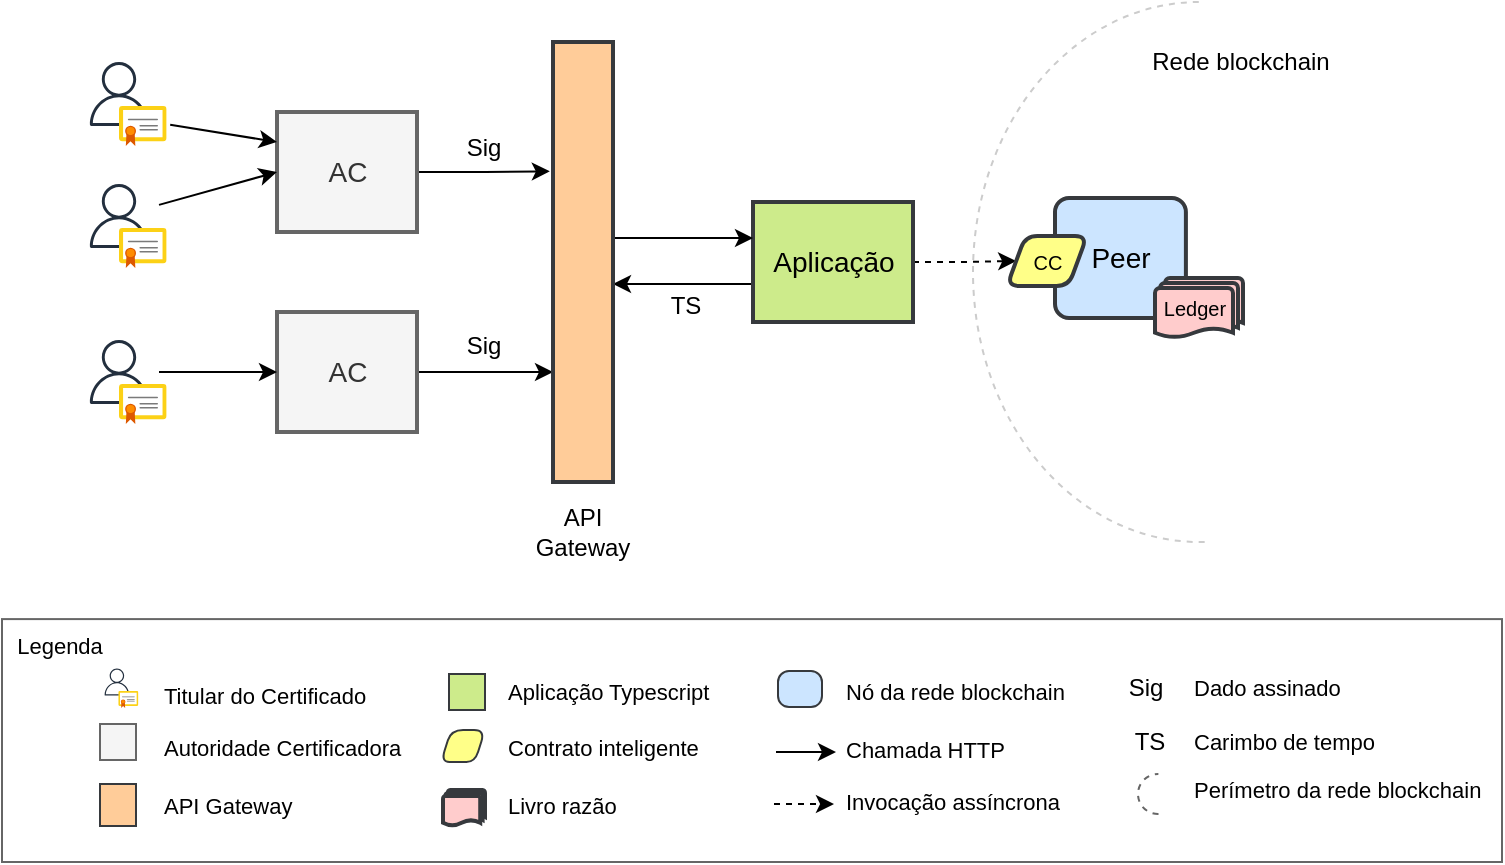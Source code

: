 <mxfile version="14.6.13" type="device" pages="4"><diagram id="xfTv3s3m4MZPj0esoCZK" name="Revogar"><mxGraphModel dx="1024" dy="592" grid="0" gridSize="10" guides="1" tooltips="1" connect="1" arrows="1" fold="1" page="1" pageScale="1" pageWidth="827" pageHeight="1169" math="0" shadow="0"><root><mxCell id="0"/><mxCell id="1" parent="0"/><mxCell id="0Srb9XcUXDMBB_Bu2FaC-36" value="" style="rounded=0;whiteSpace=wrap;html=1;fontSize=11;strokeColor=#666666;strokeWidth=1;align=left;" vertex="1" parent="1"><mxGeometry x="33" y="598.55" width="750" height="121.45" as="geometry"/></mxCell><mxCell id="NriKjWOYFaMnGrmEEr1E-6" value="" style="group" parent="1" vertex="1" connectable="0"><mxGeometry x="71.5" y="377" width="43.81" height="46" as="geometry"/></mxCell><mxCell id="NriKjWOYFaMnGrmEEr1E-7" value="" style="outlineConnect=0;fontColor=#232F3E;gradientColor=none;strokeColor=#232F3E;fillColor=#ffffff;dashed=0;verticalLabelPosition=bottom;verticalAlign=top;align=center;html=1;fontSize=12;fontStyle=0;aspect=fixed;shape=mxgraph.aws4.resourceIcon;resIcon=mxgraph.aws4.user;sketch=0;" parent="NriKjWOYFaMnGrmEEr1E-6" vertex="1"><mxGeometry width="40" height="40" as="geometry"/></mxCell><mxCell id="NriKjWOYFaMnGrmEEr1E-8" value="" style="aspect=fixed;html=1;points=[];align=center;image;fontSize=12;image=img/lib/mscae/Certificate.svg;sketch=0;strokeColor=#004C99;strokeWidth=1;fillColor=none;" parent="NriKjWOYFaMnGrmEEr1E-6" vertex="1"><mxGeometry x="20" y="26" width="23.81" height="20" as="geometry"/></mxCell><mxCell id="xKh9_gf3yhh0PEpQV0Gy-8" value="" style="verticalLabelPosition=bottom;verticalAlign=top;html=1;shape=mxgraph.basic.arc;startAngle=0.496;endAngle=0.003;fontSize=14;strokeWidth=1;fillColor=none;dashed=1;perimeterSpacing=1;sketch=0;strokeColor=#CCCCCC;" parent="1" vertex="1"><mxGeometry x="518.5" y="290" width="226" height="270" as="geometry"/></mxCell><mxCell id="xKh9_gf3yhh0PEpQV0Gy-11" style="edgeStyle=orthogonalEdgeStyle;rounded=0;orthogonalLoop=1;jettySize=auto;html=1;entryX=-0.053;entryY=0.294;entryDx=0;entryDy=0;entryPerimeter=0;fontSize=14;endArrow=classic;endFill=1;" parent="1" source="8_Qj9Umx7XVFd55Khacf-1" target="xKh9_gf3yhh0PEpQV0Gy-9" edge="1"><mxGeometry relative="1" as="geometry"/></mxCell><mxCell id="8_Qj9Umx7XVFd55Khacf-1" value="AC" style="rounded=0;whiteSpace=wrap;html=1;fontSize=14;strokeColor=#666666;strokeWidth=2;fillColor=#f5f5f5;fontColor=#333333;" parent="1" vertex="1"><mxGeometry x="170.5" y="345" width="70" height="60" as="geometry"/></mxCell><mxCell id="xKh9_gf3yhh0PEpQV0Gy-12" style="edgeStyle=orthogonalEdgeStyle;rounded=0;orthogonalLoop=1;jettySize=auto;html=1;entryX=0;entryY=0.75;entryDx=0;entryDy=0;fontSize=14;endArrow=classic;endFill=1;" parent="1" source="8_Qj9Umx7XVFd55Khacf-2" target="xKh9_gf3yhh0PEpQV0Gy-9" edge="1"><mxGeometry relative="1" as="geometry"/></mxCell><mxCell id="8_Qj9Umx7XVFd55Khacf-2" value="AC" style="rounded=0;whiteSpace=wrap;html=1;fontSize=14;strokeColor=#666666;strokeWidth=2;fillColor=#f5f5f5;fontColor=#333333;" parent="1" vertex="1"><mxGeometry x="170.5" y="445" width="70" height="60" as="geometry"/></mxCell><mxCell id="xKh9_gf3yhh0PEpQV0Gy-6" style="edgeStyle=orthogonalEdgeStyle;rounded=0;orthogonalLoop=1;jettySize=auto;html=1;dashed=1;fontSize=14;endArrow=classic;endFill=1;" parent="1" source="8_Qj9Umx7XVFd55Khacf-8" target="xKh9_gf3yhh0PEpQV0Gy-3" edge="1"><mxGeometry relative="1" as="geometry"/></mxCell><mxCell id="ILBBCUtOL_pXuo-M4hkg-1" style="edgeStyle=orthogonalEdgeStyle;rounded=0;orthogonalLoop=1;jettySize=auto;html=1;entryX=1;entryY=0.5;entryDx=0;entryDy=0;" parent="1" edge="1"><mxGeometry relative="1" as="geometry"><mxPoint x="408.5" y="431" as="sourcePoint"/><mxPoint x="338.5" y="431" as="targetPoint"/></mxGeometry></mxCell><mxCell id="8_Qj9Umx7XVFd55Khacf-8" value="Aplicação" style="rounded=0;whiteSpace=wrap;html=1;fontSize=14;strokeColor=#36393d;strokeWidth=2;fillColor=#cdeb8b;" parent="1" vertex="1"><mxGeometry x="408.5" y="390" width="80" height="60" as="geometry"/></mxCell><mxCell id="xKh9_gf3yhh0PEpQV0Gy-1" value="Peer" style="rounded=1;whiteSpace=wrap;html=1;absoluteArcSize=1;arcSize=14;strokeWidth=2;fillColor=#cce5ff;strokeColor=#36393d;fontSize=14;" parent="1" vertex="1"><mxGeometry x="559.5" y="388" width="65.45" height="60" as="geometry"/></mxCell><mxCell id="xKh9_gf3yhh0PEpQV0Gy-2" value="&lt;font style=&quot;font-size: 10px&quot;&gt;Ledger&lt;/font&gt;" style="strokeWidth=2;html=1;shape=mxgraph.flowchart.multi-document;whiteSpace=wrap;fillColor=#ffcccc;strokeColor=#36393d;spacingLeft=-5;" parent="1" vertex="1"><mxGeometry x="609.5" y="428" width="44" height="30" as="geometry"/></mxCell><mxCell id="xKh9_gf3yhh0PEpQV0Gy-3" value="CC" style="shape=parallelogram;html=1;strokeWidth=2;perimeter=parallelogramPerimeter;whiteSpace=wrap;rounded=1;arcSize=12;size=0.23;fillColor=#ffff88;strokeColor=#36393d;fontSize=10;" parent="1" vertex="1"><mxGeometry x="535.5" y="407" width="40" height="25" as="geometry"/></mxCell><mxCell id="xKh9_gf3yhh0PEpQV0Gy-19" style="edgeStyle=orthogonalEdgeStyle;rounded=0;orthogonalLoop=1;jettySize=auto;html=1;entryX=0;entryY=0.5;entryDx=0;entryDy=0;fontSize=14;endArrow=classic;endFill=1;" parent="1" edge="1"><mxGeometry relative="1" as="geometry"><mxPoint x="338.5" y="408" as="sourcePoint"/><mxPoint x="408.5" y="408" as="targetPoint"/></mxGeometry></mxCell><mxCell id="xKh9_gf3yhh0PEpQV0Gy-9" value="" style="rounded=0;whiteSpace=wrap;html=1;sketch=0;fontSize=14;strokeColor=#36393d;strokeWidth=2;fillColor=#ffcc99;" parent="1" vertex="1"><mxGeometry x="308.5" y="310" width="30" height="220" as="geometry"/></mxCell><mxCell id="xKh9_gf3yhh0PEpQV0Gy-21" value="API&lt;br style=&quot;font-size: 12px;&quot;&gt;Gateway" style="text;html=1;strokeColor=none;fillColor=none;align=center;verticalAlign=middle;whiteSpace=wrap;rounded=0;sketch=0;fontSize=12;" parent="1" vertex="1"><mxGeometry x="298" y="540" width="51" height="30" as="geometry"/></mxCell><mxCell id="NriKjWOYFaMnGrmEEr1E-12" style="rounded=0;orthogonalLoop=1;jettySize=auto;html=1;entryX=0;entryY=0.25;entryDx=0;entryDy=0;fontSize=12;endArrow=classic;endFill=1;exitX=1.075;exitY=0.47;exitDx=0;exitDy=0;exitPerimeter=0;" parent="1" source="NriKjWOYFaMnGrmEEr1E-4" target="8_Qj9Umx7XVFd55Khacf-1" edge="1"><mxGeometry relative="1" as="geometry"/></mxCell><mxCell id="NriKjWOYFaMnGrmEEr1E-13" style="edgeStyle=none;rounded=0;orthogonalLoop=1;jettySize=auto;html=1;entryX=0;entryY=0.5;entryDx=0;entryDy=0;fontSize=12;endArrow=classic;endFill=1;" parent="1" source="NriKjWOYFaMnGrmEEr1E-7" target="8_Qj9Umx7XVFd55Khacf-1" edge="1"><mxGeometry relative="1" as="geometry"/></mxCell><mxCell id="NriKjWOYFaMnGrmEEr1E-14" style="edgeStyle=none;rounded=0;orthogonalLoop=1;jettySize=auto;html=1;entryX=0;entryY=0.5;entryDx=0;entryDy=0;fontSize=12;endArrow=classic;endFill=1;" parent="1" source="NriKjWOYFaMnGrmEEr1E-10" target="8_Qj9Umx7XVFd55Khacf-2" edge="1"><mxGeometry relative="1" as="geometry"/></mxCell><mxCell id="NriKjWOYFaMnGrmEEr1E-5" value="" style="group" parent="1" vertex="1" connectable="0"><mxGeometry x="71.5" y="316" width="43.81" height="46" as="geometry"/></mxCell><mxCell id="NriKjWOYFaMnGrmEEr1E-1" value="" style="outlineConnect=0;fontColor=#232F3E;gradientColor=none;strokeColor=#232F3E;fillColor=#ffffff;dashed=0;verticalLabelPosition=bottom;verticalAlign=top;align=center;html=1;fontSize=12;fontStyle=0;aspect=fixed;shape=mxgraph.aws4.resourceIcon;resIcon=mxgraph.aws4.user;sketch=0;" parent="NriKjWOYFaMnGrmEEr1E-5" vertex="1"><mxGeometry width="40" height="40" as="geometry"/></mxCell><mxCell id="NriKjWOYFaMnGrmEEr1E-4" value="" style="aspect=fixed;html=1;points=[];align=center;image;fontSize=12;image=img/lib/mscae/Certificate.svg;sketch=0;strokeColor=#004C99;strokeWidth=1;fillColor=none;" parent="NriKjWOYFaMnGrmEEr1E-5" vertex="1"><mxGeometry x="20" y="26" width="23.81" height="20" as="geometry"/></mxCell><mxCell id="NriKjWOYFaMnGrmEEr1E-9" value="" style="group" parent="1" vertex="1" connectable="0"><mxGeometry x="71.5" y="455" width="43.81" height="46" as="geometry"/></mxCell><mxCell id="NriKjWOYFaMnGrmEEr1E-10" value="" style="outlineConnect=0;fontColor=#232F3E;gradientColor=none;strokeColor=#232F3E;fillColor=#ffffff;dashed=0;verticalLabelPosition=bottom;verticalAlign=top;align=center;html=1;fontSize=12;fontStyle=0;aspect=fixed;shape=mxgraph.aws4.resourceIcon;resIcon=mxgraph.aws4.user;sketch=0;" parent="NriKjWOYFaMnGrmEEr1E-9" vertex="1"><mxGeometry width="40" height="40" as="geometry"/></mxCell><mxCell id="NriKjWOYFaMnGrmEEr1E-11" value="" style="aspect=fixed;html=1;points=[];align=center;image;fontSize=12;image=img/lib/mscae/Certificate.svg;sketch=0;strokeColor=#004C99;strokeWidth=1;fillColor=none;" parent="NriKjWOYFaMnGrmEEr1E-9" vertex="1"><mxGeometry x="20" y="26" width="23.81" height="20" as="geometry"/></mxCell><mxCell id="NsqbwCbpqZnO4XpuQOJ5-1" value="Rede blockchain" style="text;html=1;strokeColor=none;fillColor=none;align=center;verticalAlign=middle;whiteSpace=wrap;rounded=0;dashed=1;" parent="1" vertex="1"><mxGeometry x="600.5" y="310" width="103" height="20" as="geometry"/></mxCell><mxCell id="ILBBCUtOL_pXuo-M4hkg-2" value="TS" style="text;html=1;strokeColor=none;fillColor=none;align=center;verticalAlign=middle;whiteSpace=wrap;rounded=0;" parent="1" vertex="1"><mxGeometry x="354.5" y="432" width="40" height="20" as="geometry"/></mxCell><mxCell id="0Srb9XcUXDMBB_Bu2FaC-1" value="" style="group" vertex="1" connectable="0" parent="1"><mxGeometry x="82" y="621.55" width="20" height="23" as="geometry"/></mxCell><mxCell id="0Srb9XcUXDMBB_Bu2FaC-2" value="" style="outlineConnect=0;fontColor=#232F3E;gradientColor=none;strokeColor=#232F3E;fillColor=#ffffff;dashed=0;verticalLabelPosition=bottom;verticalAlign=top;align=center;html=1;fontSize=12;fontStyle=0;aspect=fixed;shape=mxgraph.aws4.resourceIcon;resIcon=mxgraph.aws4.user;sketch=0;" vertex="1" parent="0Srb9XcUXDMBB_Bu2FaC-1"><mxGeometry width="16.912" height="16.912" as="geometry"/></mxCell><mxCell id="0Srb9XcUXDMBB_Bu2FaC-3" value="" style="aspect=fixed;html=1;points=[];align=center;image;fontSize=12;image=img/lib/mscae/Certificate.svg;sketch=0;strokeColor=#004C99;strokeWidth=1;fillColor=none;" vertex="1" parent="0Srb9XcUXDMBB_Bu2FaC-1"><mxGeometry x="9.13" y="13.0" width="10.067" height="8.456" as="geometry"/></mxCell><mxCell id="0Srb9XcUXDMBB_Bu2FaC-4" value="" style="rounded=0;whiteSpace=wrap;html=1;fontSize=14;strokeColor=#666666;strokeWidth=1;fillColor=#f5f5f5;fontColor=#333333;" vertex="1" parent="1"><mxGeometry x="82" y="651" width="18" height="18" as="geometry"/></mxCell><mxCell id="0Srb9XcUXDMBB_Bu2FaC-7" value="" style="rounded=0;whiteSpace=wrap;html=1;sketch=0;fontSize=14;strokeColor=#36393d;strokeWidth=1;fillColor=#ffcc99;" vertex="1" parent="1"><mxGeometry x="82" y="681" width="18" height="21" as="geometry"/></mxCell><mxCell id="0Srb9XcUXDMBB_Bu2FaC-8" value="" style="rounded=0;whiteSpace=wrap;html=1;fontSize=14;strokeColor=#36393d;strokeWidth=1;fillColor=#cdeb8b;" vertex="1" parent="1"><mxGeometry x="256.5" y="626" width="18" height="18" as="geometry"/></mxCell><mxCell id="0Srb9XcUXDMBB_Bu2FaC-9" value="" style="shape=parallelogram;html=1;strokeWidth=1;perimeter=parallelogramPerimeter;whiteSpace=wrap;rounded=1;arcSize=12;size=0.23;fillColor=#ffff88;strokeColor=#36393d;fontSize=10;" vertex="1" parent="1"><mxGeometry x="252.5" y="654" width="22" height="16" as="geometry"/></mxCell><mxCell id="0Srb9XcUXDMBB_Bu2FaC-12" value="" style="strokeWidth=2;html=1;shape=mxgraph.flowchart.multi-document;whiteSpace=wrap;fillColor=#ffcccc;strokeColor=#36393d;spacingLeft=-5;" vertex="1" parent="1"><mxGeometry x="253.5" y="684" width="21" height="18" as="geometry"/></mxCell><mxCell id="0Srb9XcUXDMBB_Bu2FaC-14" value="" style="rounded=1;whiteSpace=wrap;html=1;absoluteArcSize=1;arcSize=11;strokeWidth=1;fillColor=#cce5ff;strokeColor=#36393d;fontSize=14;" vertex="1" parent="1"><mxGeometry x="421" y="624.55" width="22" height="18" as="geometry"/></mxCell><mxCell id="0Srb9XcUXDMBB_Bu2FaC-15" style="edgeStyle=none;rounded=0;orthogonalLoop=1;jettySize=auto;html=1;fontSize=12;endArrow=classic;endFill=1;" edge="1" parent="1"><mxGeometry relative="1" as="geometry"><mxPoint x="420" y="665" as="sourcePoint"/><mxPoint x="450" y="665" as="targetPoint"/></mxGeometry></mxCell><mxCell id="0Srb9XcUXDMBB_Bu2FaC-17" style="edgeStyle=none;rounded=0;orthogonalLoop=1;jettySize=auto;html=1;fontSize=12;endArrow=classic;endFill=1;dashed=1;" edge="1" parent="1"><mxGeometry relative="1" as="geometry"><mxPoint x="419" y="691" as="sourcePoint"/><mxPoint x="449" y="691" as="targetPoint"/></mxGeometry></mxCell><mxCell id="0Srb9XcUXDMBB_Bu2FaC-18" value="Sig" style="text;html=1;strokeColor=none;fillColor=none;align=center;verticalAlign=middle;whiteSpace=wrap;rounded=0;" vertex="1" parent="1"><mxGeometry x="254" y="353" width="40" height="20" as="geometry"/></mxCell><mxCell id="0Srb9XcUXDMBB_Bu2FaC-20" value="Sig" style="text;html=1;strokeColor=none;fillColor=none;align=center;verticalAlign=middle;whiteSpace=wrap;rounded=0;" vertex="1" parent="1"><mxGeometry x="254" y="452" width="40" height="20" as="geometry"/></mxCell><mxCell id="0Srb9XcUXDMBB_Bu2FaC-21" value="Sig" style="text;html=1;strokeColor=none;fillColor=none;align=center;verticalAlign=middle;whiteSpace=wrap;rounded=0;" vertex="1" parent="1"><mxGeometry x="585" y="622.55" width="40" height="20" as="geometry"/></mxCell><mxCell id="0Srb9XcUXDMBB_Bu2FaC-22" value="TS" style="text;html=1;strokeColor=none;fillColor=none;align=center;verticalAlign=middle;whiteSpace=wrap;rounded=0;" vertex="1" parent="1"><mxGeometry x="587" y="650" width="40" height="20" as="geometry"/></mxCell><mxCell id="0Srb9XcUXDMBB_Bu2FaC-23" value="" style="verticalLabelPosition=bottom;verticalAlign=top;html=1;shape=mxgraph.basic.arc;startAngle=0.496;endAngle=0.003;fontSize=14;strokeWidth=1;fillColor=none;dashed=1;perimeterSpacing=1;sketch=0;strokeColor=#666666;" vertex="1" parent="1"><mxGeometry x="601" y="676" width="20" height="20" as="geometry"/></mxCell><mxCell id="0Srb9XcUXDMBB_Bu2FaC-24" value="Titular do Certificado" style="text;html=1;strokeColor=none;fillColor=none;align=left;verticalAlign=middle;whiteSpace=wrap;rounded=0;fontSize=11;" vertex="1" parent="1"><mxGeometry x="112" y="627" width="122" height="20" as="geometry"/></mxCell><mxCell id="0Srb9XcUXDMBB_Bu2FaC-25" value="Autoridade Certificadora" style="text;html=1;strokeColor=none;fillColor=none;align=left;verticalAlign=middle;whiteSpace=wrap;rounded=0;fontSize=11;" vertex="1" parent="1"><mxGeometry x="112" y="653" width="122" height="20" as="geometry"/></mxCell><mxCell id="0Srb9XcUXDMBB_Bu2FaC-26" value="API Gateway" style="text;html=1;strokeColor=none;fillColor=none;align=left;verticalAlign=middle;whiteSpace=wrap;rounded=0;fontSize=11;" vertex="1" parent="1"><mxGeometry x="112" y="682" width="122" height="20" as="geometry"/></mxCell><mxCell id="0Srb9XcUXDMBB_Bu2FaC-27" value="Aplicação Typescript" style="text;html=1;strokeColor=none;fillColor=none;align=left;verticalAlign=middle;whiteSpace=wrap;rounded=0;fontSize=11;" vertex="1" parent="1"><mxGeometry x="284" y="625" width="122" height="20" as="geometry"/></mxCell><mxCell id="0Srb9XcUXDMBB_Bu2FaC-28" value="Contrato inteligente" style="text;html=1;strokeColor=none;fillColor=none;align=left;verticalAlign=middle;whiteSpace=wrap;rounded=0;fontSize=11;" vertex="1" parent="1"><mxGeometry x="284" y="653" width="122" height="20" as="geometry"/></mxCell><mxCell id="0Srb9XcUXDMBB_Bu2FaC-29" value="Livro razão" style="text;html=1;strokeColor=none;fillColor=none;align=left;verticalAlign=middle;whiteSpace=wrap;rounded=0;fontSize=11;" vertex="1" parent="1"><mxGeometry x="284" y="682" width="122" height="20" as="geometry"/></mxCell><mxCell id="0Srb9XcUXDMBB_Bu2FaC-30" value="Nó da rede blockchain" style="text;html=1;strokeColor=none;fillColor=none;align=left;verticalAlign=middle;whiteSpace=wrap;rounded=0;fontSize=11;" vertex="1" parent="1"><mxGeometry x="453" y="625" width="122" height="20" as="geometry"/></mxCell><mxCell id="0Srb9XcUXDMBB_Bu2FaC-31" value="Chamada HTTP" style="text;html=1;strokeColor=none;fillColor=none;align=left;verticalAlign=middle;whiteSpace=wrap;rounded=0;fontSize=11;" vertex="1" parent="1"><mxGeometry x="453" y="654" width="122" height="20" as="geometry"/></mxCell><mxCell id="0Srb9XcUXDMBB_Bu2FaC-32" value="Invocação assíncrona" style="text;html=1;strokeColor=none;fillColor=none;align=left;verticalAlign=middle;whiteSpace=wrap;rounded=0;fontSize=11;" vertex="1" parent="1"><mxGeometry x="453" y="680" width="122" height="20" as="geometry"/></mxCell><mxCell id="0Srb9XcUXDMBB_Bu2FaC-33" value="Dado assinado" style="text;html=1;strokeColor=none;fillColor=none;align=left;verticalAlign=middle;whiteSpace=wrap;rounded=0;fontSize=11;" vertex="1" parent="1"><mxGeometry x="627" y="622.55" width="122" height="20" as="geometry"/></mxCell><mxCell id="0Srb9XcUXDMBB_Bu2FaC-34" value="Carimbo de tempo" style="text;html=1;strokeColor=none;fillColor=none;align=left;verticalAlign=middle;whiteSpace=wrap;rounded=0;fontSize=11;" vertex="1" parent="1"><mxGeometry x="627" y="650" width="122" height="20" as="geometry"/></mxCell><mxCell id="0Srb9XcUXDMBB_Bu2FaC-35" value="Perímetro da rede blockchain" style="text;html=1;strokeColor=none;fillColor=none;align=left;verticalAlign=middle;whiteSpace=wrap;rounded=0;fontSize=11;" vertex="1" parent="1"><mxGeometry x="627" y="674" width="147" height="20" as="geometry"/></mxCell><mxCell id="0Srb9XcUXDMBB_Bu2FaC-37" value="Legenda" style="text;html=1;strokeColor=none;fillColor=none;align=center;verticalAlign=middle;whiteSpace=wrap;rounded=0;fontSize=11;" vertex="1" parent="1"><mxGeometry x="42" y="601.55" width="40" height="20" as="geometry"/></mxCell></root></mxGraphModel></diagram><diagram id="F_S-Ol1uKSL30Z6y17Rm" name="Consultar"><mxGraphModel dx="1024" dy="592" grid="0" gridSize="10" guides="1" tooltips="1" connect="1" arrows="1" fold="1" page="1" pageScale="1" pageWidth="827" pageHeight="1169" math="0" shadow="0"><root><mxCell id="thbgoCvygjzQZiFRVymx-0"/><mxCell id="thbgoCvygjzQZiFRVymx-1" parent="thbgoCvygjzQZiFRVymx-0"/><mxCell id="lnJbsloKO24KOY78xjiH-0" value="" style="verticalLabelPosition=bottom;verticalAlign=top;html=1;shape=mxgraph.basic.arc;startAngle=0.496;endAngle=0.003;fontSize=14;strokeWidth=1;fillColor=none;perimeterSpacing=1;sketch=0;strokeColor=#CCCCCC;dashed=1;" parent="thbgoCvygjzQZiFRVymx-1" vertex="1"><mxGeometry x="464" y="150" width="226" height="270" as="geometry"/></mxCell><mxCell id="lnJbsloKO24KOY78xjiH-5" style="edgeStyle=orthogonalEdgeStyle;rounded=0;orthogonalLoop=1;jettySize=auto;html=1;fontSize=14;endArrow=classic;endFill=1;" parent="thbgoCvygjzQZiFRVymx-1" source="lnJbsloKO24KOY78xjiH-6" target="lnJbsloKO24KOY78xjiH-9" edge="1"><mxGeometry relative="1" as="geometry"/></mxCell><mxCell id="rBOvXuPYJx_BLhxnoIJC-0" style="edgeStyle=orthogonalEdgeStyle;rounded=0;orthogonalLoop=1;jettySize=auto;html=1;entryX=1;entryY=0.5;entryDx=0;entryDy=0;" parent="thbgoCvygjzQZiFRVymx-1" edge="1"><mxGeometry relative="1" as="geometry"><mxPoint x="355" y="290" as="sourcePoint"/><mxPoint x="291" y="290" as="targetPoint"/></mxGeometry></mxCell><mxCell id="lnJbsloKO24KOY78xjiH-6" value="Aplicação" style="rounded=0;whiteSpace=wrap;html=1;fontSize=14;strokeColor=#36393d;strokeWidth=2;fillColor=#cdeb8b;" parent="thbgoCvygjzQZiFRVymx-1" vertex="1"><mxGeometry x="355" y="250" width="80" height="60" as="geometry"/></mxCell><mxCell id="lnJbsloKO24KOY78xjiH-7" value="Peer" style="rounded=1;whiteSpace=wrap;html=1;absoluteArcSize=1;arcSize=14;strokeWidth=2;fillColor=#cce5ff;strokeColor=#36393d;fontSize=14;" parent="thbgoCvygjzQZiFRVymx-1" vertex="1"><mxGeometry x="506" y="248" width="65.45" height="60" as="geometry"/></mxCell><mxCell id="lnJbsloKO24KOY78xjiH-8" value="&lt;font style=&quot;font-size: 10px&quot;&gt;Ledger&lt;/font&gt;" style="strokeWidth=2;html=1;shape=mxgraph.flowchart.multi-document;whiteSpace=wrap;fillColor=#ffcccc;strokeColor=#36393d;spacingLeft=-5;" parent="thbgoCvygjzQZiFRVymx-1" vertex="1"><mxGeometry x="556" y="288" width="44" height="30" as="geometry"/></mxCell><mxCell id="lnJbsloKO24KOY78xjiH-9" value="CC" style="shape=parallelogram;html=1;strokeWidth=2;perimeter=parallelogramPerimeter;whiteSpace=wrap;rounded=1;arcSize=12;size=0.23;fillColor=#ffff88;strokeColor=#36393d;fontSize=10;" parent="thbgoCvygjzQZiFRVymx-1" vertex="1"><mxGeometry x="482" y="267" width="40" height="25" as="geometry"/></mxCell><mxCell id="lnJbsloKO24KOY78xjiH-36" style="edgeStyle=none;rounded=0;orthogonalLoop=1;jettySize=auto;html=1;entryX=0;entryY=0.25;entryDx=0;entryDy=0;fontSize=12;endArrow=classic;endFill=1;exitX=1.053;exitY=0.428;exitDx=0;exitDy=0;exitPerimeter=0;" parent="thbgoCvygjzQZiFRVymx-1" source="lnJbsloKO24KOY78xjiH-11" target="lnJbsloKO24KOY78xjiH-6" edge="1"><mxGeometry relative="1" as="geometry"><mxPoint x="291" y="268" as="sourcePoint"/><mxPoint x="341" y="268" as="targetPoint"/></mxGeometry></mxCell><mxCell id="lnJbsloKO24KOY78xjiH-11" value="" style="rounded=0;whiteSpace=wrap;html=1;sketch=0;fontSize=14;strokeColor=#36393d;strokeWidth=2;fillColor=#ffcc99;" parent="thbgoCvygjzQZiFRVymx-1" vertex="1"><mxGeometry x="261" y="170" width="30" height="220" as="geometry"/></mxCell><mxCell id="lnJbsloKO24KOY78xjiH-17" value="API&lt;br style=&quot;font-size: 12px;&quot;&gt;Gateway" style="text;html=1;strokeColor=none;fillColor=none;align=center;verticalAlign=middle;whiteSpace=wrap;rounded=0;sketch=0;fontSize=12;" parent="thbgoCvygjzQZiFRVymx-1" vertex="1"><mxGeometry x="250.5" y="400" width="51" height="30" as="geometry"/></mxCell><mxCell id="lnJbsloKO24KOY78xjiH-41" style="edgeStyle=none;rounded=0;orthogonalLoop=1;jettySize=auto;html=1;entryX=0.027;entryY=0.295;entryDx=0;entryDy=0;entryPerimeter=0;fontSize=12;endArrow=classic;endFill=1;" parent="thbgoCvygjzQZiFRVymx-1" source="lnJbsloKO24KOY78xjiH-31" target="lnJbsloKO24KOY78xjiH-11" edge="1"><mxGeometry relative="1" as="geometry"/></mxCell><mxCell id="lnJbsloKO24KOY78xjiH-31" value="" style="html=1;verticalLabelPosition=bottom;align=center;labelBackgroundColor=#ffffff;verticalAlign=top;strokeWidth=2;shadow=0;dashed=0;shape=mxgraph.ios7.icons.window;sketch=0;fontSize=12;fillColor=none;strokeColor=#004C99;" parent="thbgoCvygjzQZiFRVymx-1" vertex="1"><mxGeometry x="138" y="209" width="65" height="50" as="geometry"/></mxCell><mxCell id="lnJbsloKO24KOY78xjiH-40" style="edgeStyle=none;rounded=0;orthogonalLoop=1;jettySize=auto;html=1;entryX=0;entryY=0.75;entryDx=0;entryDy=0;fontSize=12;endArrow=classic;endFill=1;" parent="thbgoCvygjzQZiFRVymx-1" source="lnJbsloKO24KOY78xjiH-38" target="lnJbsloKO24KOY78xjiH-11" edge="1"><mxGeometry relative="1" as="geometry"/></mxCell><mxCell id="lnJbsloKO24KOY78xjiH-38" value="" style="html=1;verticalLabelPosition=bottom;align=center;labelBackgroundColor=#ffffff;verticalAlign=top;strokeWidth=2;shadow=0;dashed=0;shape=mxgraph.ios7.icons.window;sketch=0;fontSize=12;fillColor=none;strokeColor=#004C99;" parent="thbgoCvygjzQZiFRVymx-1" vertex="1"><mxGeometry x="138" y="309" width="65" height="50" as="geometry"/></mxCell><mxCell id="V48P7vxBBYj4kpkjdhj5-0" value="Rede blockchain" style="text;html=1;strokeColor=none;fillColor=none;align=center;verticalAlign=middle;whiteSpace=wrap;rounded=0;dashed=1;" parent="thbgoCvygjzQZiFRVymx-1" vertex="1"><mxGeometry x="541" y="170" width="103" height="20" as="geometry"/></mxCell><mxCell id="rBOvXuPYJx_BLhxnoIJC-1" value="TS" style="text;html=1;strokeColor=none;fillColor=none;align=center;verticalAlign=middle;whiteSpace=wrap;rounded=0;" parent="thbgoCvygjzQZiFRVymx-1" vertex="1"><mxGeometry x="304" y="292" width="40" height="20" as="geometry"/></mxCell><mxCell id="Q5bC-WH39TXuWejbyxCs-0" value="" style="rounded=0;whiteSpace=wrap;html=1;fontSize=11;strokeColor=#666666;strokeWidth=1;align=left;" vertex="1" parent="thbgoCvygjzQZiFRVymx-1"><mxGeometry x="33" y="463" width="732" height="121.45" as="geometry"/></mxCell><mxCell id="Q5bC-WH39TXuWejbyxCs-4" value="" style="rounded=0;whiteSpace=wrap;html=1;fontSize=14;strokeColor=#666666;strokeWidth=1;fillColor=#f5f5f5;fontColor=#333333;" vertex="1" parent="thbgoCvygjzQZiFRVymx-1"><mxGeometry x="82" y="490.45" width="18" height="18" as="geometry"/></mxCell><mxCell id="Q5bC-WH39TXuWejbyxCs-5" value="" style="rounded=0;whiteSpace=wrap;html=1;sketch=0;fontSize=14;strokeColor=#36393d;strokeWidth=1;fillColor=#ffcc99;" vertex="1" parent="thbgoCvygjzQZiFRVymx-1"><mxGeometry x="82" y="520.45" width="18" height="21" as="geometry"/></mxCell><mxCell id="Q5bC-WH39TXuWejbyxCs-6" value="" style="rounded=0;whiteSpace=wrap;html=1;fontSize=14;strokeColor=#36393d;strokeWidth=1;fillColor=#cdeb8b;" vertex="1" parent="thbgoCvygjzQZiFRVymx-1"><mxGeometry x="256.5" y="490.45" width="18" height="18" as="geometry"/></mxCell><mxCell id="Q5bC-WH39TXuWejbyxCs-7" value="" style="shape=parallelogram;html=1;strokeWidth=1;perimeter=parallelogramPerimeter;whiteSpace=wrap;rounded=1;arcSize=12;size=0.23;fillColor=#ffff88;strokeColor=#36393d;fontSize=10;" vertex="1" parent="thbgoCvygjzQZiFRVymx-1"><mxGeometry x="252.5" y="518.45" width="22" height="16" as="geometry"/></mxCell><mxCell id="Q5bC-WH39TXuWejbyxCs-8" value="" style="strokeWidth=2;html=1;shape=mxgraph.flowchart.multi-document;whiteSpace=wrap;fillColor=#ffcccc;strokeColor=#36393d;spacingLeft=-5;" vertex="1" parent="thbgoCvygjzQZiFRVymx-1"><mxGeometry x="253.5" y="548.45" width="21" height="18" as="geometry"/></mxCell><mxCell id="Q5bC-WH39TXuWejbyxCs-9" value="" style="rounded=1;whiteSpace=wrap;html=1;absoluteArcSize=1;arcSize=11;strokeWidth=1;fillColor=#cce5ff;strokeColor=#36393d;fontSize=14;" vertex="1" parent="thbgoCvygjzQZiFRVymx-1"><mxGeometry x="421" y="489.0" width="22" height="18" as="geometry"/></mxCell><mxCell id="Q5bC-WH39TXuWejbyxCs-10" style="edgeStyle=none;rounded=0;orthogonalLoop=1;jettySize=auto;html=1;fontSize=12;endArrow=classic;endFill=1;" edge="1" parent="thbgoCvygjzQZiFRVymx-1"><mxGeometry relative="1" as="geometry"><mxPoint x="420" y="529.45" as="sourcePoint"/><mxPoint x="450" y="529.45" as="targetPoint"/></mxGeometry></mxCell><mxCell id="Q5bC-WH39TXuWejbyxCs-13" value="TS" style="text;html=1;strokeColor=none;fillColor=none;align=center;verticalAlign=middle;whiteSpace=wrap;rounded=0;" vertex="1" parent="thbgoCvygjzQZiFRVymx-1"><mxGeometry x="413" y="546.45" width="40" height="20" as="geometry"/></mxCell><mxCell id="Q5bC-WH39TXuWejbyxCs-14" value="" style="verticalLabelPosition=bottom;verticalAlign=top;html=1;shape=mxgraph.basic.arc;startAngle=0.496;endAngle=0.003;fontSize=14;strokeWidth=1;fillColor=none;dashed=1;perimeterSpacing=1;sketch=0;strokeColor=#666666;" vertex="1" parent="thbgoCvygjzQZiFRVymx-1"><mxGeometry x="580" y="487.0" width="20" height="20" as="geometry"/></mxCell><mxCell id="Q5bC-WH39TXuWejbyxCs-16" value="Autoridade Certificadora" style="text;html=1;strokeColor=none;fillColor=none;align=left;verticalAlign=middle;whiteSpace=wrap;rounded=0;fontSize=11;" vertex="1" parent="thbgoCvygjzQZiFRVymx-1"><mxGeometry x="112" y="492.45" width="122" height="20" as="geometry"/></mxCell><mxCell id="Q5bC-WH39TXuWejbyxCs-17" value="API Gateway" style="text;html=1;strokeColor=none;fillColor=none;align=left;verticalAlign=middle;whiteSpace=wrap;rounded=0;fontSize=11;" vertex="1" parent="thbgoCvygjzQZiFRVymx-1"><mxGeometry x="112" y="521.45" width="122" height="20" as="geometry"/></mxCell><mxCell id="Q5bC-WH39TXuWejbyxCs-18" value="Aplicação Typescript" style="text;html=1;strokeColor=none;fillColor=none;align=left;verticalAlign=middle;whiteSpace=wrap;rounded=0;fontSize=11;" vertex="1" parent="thbgoCvygjzQZiFRVymx-1"><mxGeometry x="284" y="489.45" width="122" height="20" as="geometry"/></mxCell><mxCell id="Q5bC-WH39TXuWejbyxCs-19" value="Contrato inteligente" style="text;html=1;strokeColor=none;fillColor=none;align=left;verticalAlign=middle;whiteSpace=wrap;rounded=0;fontSize=11;" vertex="1" parent="thbgoCvygjzQZiFRVymx-1"><mxGeometry x="284" y="517.45" width="122" height="20" as="geometry"/></mxCell><mxCell id="Q5bC-WH39TXuWejbyxCs-20" value="Livro razão" style="text;html=1;strokeColor=none;fillColor=none;align=left;verticalAlign=middle;whiteSpace=wrap;rounded=0;fontSize=11;" vertex="1" parent="thbgoCvygjzQZiFRVymx-1"><mxGeometry x="284" y="546.45" width="122" height="20" as="geometry"/></mxCell><mxCell id="Q5bC-WH39TXuWejbyxCs-21" value="Nó da rede blockchain" style="text;html=1;strokeColor=none;fillColor=none;align=left;verticalAlign=middle;whiteSpace=wrap;rounded=0;fontSize=11;" vertex="1" parent="thbgoCvygjzQZiFRVymx-1"><mxGeometry x="453" y="489.45" width="122" height="20" as="geometry"/></mxCell><mxCell id="Q5bC-WH39TXuWejbyxCs-22" value="Chamada HTTP" style="text;html=1;strokeColor=none;fillColor=none;align=left;verticalAlign=middle;whiteSpace=wrap;rounded=0;fontSize=11;" vertex="1" parent="thbgoCvygjzQZiFRVymx-1"><mxGeometry x="453" y="518.45" width="122" height="20" as="geometry"/></mxCell><mxCell id="Q5bC-WH39TXuWejbyxCs-25" value="Carimbo de tempo" style="text;html=1;strokeColor=none;fillColor=none;align=left;verticalAlign=middle;whiteSpace=wrap;rounded=0;fontSize=11;" vertex="1" parent="thbgoCvygjzQZiFRVymx-1"><mxGeometry x="453" y="546.45" width="122" height="20" as="geometry"/></mxCell><mxCell id="Q5bC-WH39TXuWejbyxCs-26" value="Perímetro da rede blockchain" style="text;html=1;strokeColor=none;fillColor=none;align=left;verticalAlign=middle;whiteSpace=wrap;rounded=0;fontSize=11;" vertex="1" parent="thbgoCvygjzQZiFRVymx-1"><mxGeometry x="606" y="485.0" width="147" height="20" as="geometry"/></mxCell><mxCell id="Q5bC-WH39TXuWejbyxCs-27" value="Legenda" style="text;html=1;strokeColor=none;fillColor=none;align=center;verticalAlign=middle;whiteSpace=wrap;rounded=0;fontSize=11;fontStyle=0" vertex="1" parent="thbgoCvygjzQZiFRVymx-1"><mxGeometry x="42" y="466.0" width="40" height="20" as="geometry"/></mxCell><mxCell id="Q5bC-WH39TXuWejbyxCs-30" value="" style="html=1;verticalLabelPosition=bottom;align=center;labelBackgroundColor=#ffffff;verticalAlign=top;strokeWidth=2;shadow=0;dashed=0;shape=mxgraph.ios7.icons.window;sketch=0;fontSize=12;fillColor=none;strokeColor=#004C99;" vertex="1" parent="thbgoCvygjzQZiFRVymx-1"><mxGeometry x="82" y="550.45" width="21" height="18" as="geometry"/></mxCell><mxCell id="Q5bC-WH39TXuWejbyxCs-31" value="Aplicação cliente" style="text;html=1;strokeColor=none;fillColor=none;align=left;verticalAlign=middle;whiteSpace=wrap;rounded=0;fontSize=11;" vertex="1" parent="thbgoCvygjzQZiFRVymx-1"><mxGeometry x="112" y="547.45" width="122" height="20" as="geometry"/></mxCell></root></mxGraphModel></diagram><diagram id="XNHFHNvhg_ngpQg9KsMV" name="Rede Blockchain"><mxGraphModel dx="1024" dy="592" grid="0" gridSize="10" guides="1" tooltips="1" connect="1" arrows="1" fold="1" page="1" pageScale="1" pageWidth="827" pageHeight="1169" math="0" shadow="0"><root><mxCell id="ADPthnjfC9VUl_UV6XJK-0"/><mxCell id="ADPthnjfC9VUl_UV6XJK-1" parent="ADPthnjfC9VUl_UV6XJK-0"/><mxCell id="97I-ts8iwHM722l1k99s-0" value="" style="rounded=0;whiteSpace=wrap;html=1;fontSize=14;strokeColor=#b85450;strokeWidth=1;fillColor=#f8cecc;dashed=1;" parent="ADPthnjfC9VUl_UV6XJK-1" vertex="1"><mxGeometry x="466" y="360" width="199.63" height="120" as="geometry"/></mxCell><mxCell id="aBU7AHfDTgYGTigtj-rU-1" value="" style="rounded=0;whiteSpace=wrap;html=1;fontSize=14;strokeColor=#6c8ebf;strokeWidth=1;fillColor=#dae8fc;dashed=1;" parent="ADPthnjfC9VUl_UV6XJK-1" vertex="1"><mxGeometry x="132" y="360" width="199.63" height="120" as="geometry"/></mxCell><mxCell id="ADPthnjfC9VUl_UV6XJK-10" value="Peer" style="rounded=1;whiteSpace=wrap;html=1;absoluteArcSize=1;arcSize=14;strokeWidth=2;fillColor=#cce5ff;strokeColor=#36393d;fontSize=14;" parent="ADPthnjfC9VUl_UV6XJK-1" vertex="1"><mxGeometry x="193" y="378" width="87.27" height="80" as="geometry"/></mxCell><mxCell id="ADPthnjfC9VUl_UV6XJK-7" value="&lt;font style=&quot;font-size: 10px&quot;&gt;Ledger&lt;/font&gt;" style="strokeWidth=2;html=1;shape=mxgraph.flowchart.multi-document;whiteSpace=wrap;fillColor=#ffcccc;strokeColor=#36393d;spacingLeft=-5;" parent="ADPthnjfC9VUl_UV6XJK-1" vertex="1"><mxGeometry x="163" y="428" width="44" height="30" as="geometry"/></mxCell><mxCell id="ADPthnjfC9VUl_UV6XJK-8" value="CC" style="shape=parallelogram;html=1;strokeWidth=2;perimeter=parallelogramPerimeter;whiteSpace=wrap;rounded=1;arcSize=12;size=0.23;fillColor=#ffff88;strokeColor=#36393d;fontSize=10;" parent="ADPthnjfC9VUl_UV6XJK-1" vertex="1"><mxGeometry x="263" y="388" width="50" height="30" as="geometry"/></mxCell><mxCell id="E9I-PdEbvhGYd1iSy2Lf-0" value="Canal" style="shape=cylinder3;whiteSpace=wrap;html=1;boundedLbl=1;backgroundOutline=1;size=15;direction=south;fillColor=#f9f7ed;strokeWidth=2;strokeColor=#36393d;" parent="ADPthnjfC9VUl_UV6XJK-1" vertex="1"><mxGeometry x="112" y="515" width="580" height="40" as="geometry"/></mxCell><mxCell id="aBU7AHfDTgYGTigtj-rU-17" style="edgeStyle=orthogonalEdgeStyle;rounded=0;orthogonalLoop=1;jettySize=auto;html=1;fontSize=14;endArrow=none;endFill=0;" parent="ADPthnjfC9VUl_UV6XJK-1" source="E9I-PdEbvhGYd1iSy2Lf-3" target="E9I-PdEbvhGYd1iSy2Lf-0" edge="1"><mxGeometry relative="1" as="geometry"/></mxCell><mxCell id="E9I-PdEbvhGYd1iSy2Lf-3" value="Orderer" style="verticalLabelPosition=bottom;verticalAlign=top;html=1;shape=mxgraph.basic.polygon;polyCoords=[[0.25,0],[0.75,0],[1,0.25],[1,0.75],[0.75,1],[0.25,1],[0,0.75],[0,0.25]];polyline=0;strokeColor=#36393d;strokeWidth=2;spacingTop=-46;fillColor=#cdeb8b;" parent="ADPthnjfC9VUl_UV6XJK-1" vertex="1"><mxGeometry x="372.19" y="398" width="60" height="60" as="geometry"/></mxCell><mxCell id="E9I-PdEbvhGYd1iSy2Lf-5" style="edgeStyle=orthogonalEdgeStyle;rounded=0;orthogonalLoop=1;jettySize=auto;html=1;exitX=0.5;exitY=1;exitDx=0;exitDy=0;fontSize=14;endArrow=none;endFill=0;" parent="ADPthnjfC9VUl_UV6XJK-1" edge="1"><mxGeometry relative="1" as="geometry"><mxPoint x="236.63" y="493" as="sourcePoint"/><mxPoint x="236.63" y="493" as="targetPoint"/></mxGeometry></mxCell><mxCell id="E9I-PdEbvhGYd1iSy2Lf-6" value="Org 1" style="text;html=1;strokeColor=none;fillColor=none;align=center;verticalAlign=middle;whiteSpace=wrap;rounded=0;dashed=1;fontSize=14;" parent="ADPthnjfC9VUl_UV6XJK-1" vertex="1"><mxGeometry x="133.63" y="362" width="40" height="20" as="geometry"/></mxCell><mxCell id="E9I-PdEbvhGYd1iSy2Lf-8" value="Peer" style="rounded=1;whiteSpace=wrap;html=1;absoluteArcSize=1;arcSize=14;strokeWidth=2;fillColor=#cce5ff;strokeColor=#36393d;fontSize=14;" parent="ADPthnjfC9VUl_UV6XJK-1" vertex="1"><mxGeometry x="517.37" y="380" width="87.27" height="80" as="geometry"/></mxCell><mxCell id="E9I-PdEbvhGYd1iSy2Lf-9" value="&lt;font style=&quot;font-size: 10px&quot;&gt;Ledger&lt;/font&gt;" style="strokeWidth=2;html=1;shape=mxgraph.flowchart.multi-document;whiteSpace=wrap;fillColor=#ffcccc;strokeColor=#36393d;spacingLeft=-5;" parent="ADPthnjfC9VUl_UV6XJK-1" vertex="1"><mxGeometry x="487.37" y="430" width="44" height="30" as="geometry"/></mxCell><mxCell id="E9I-PdEbvhGYd1iSy2Lf-10" value="CC" style="shape=parallelogram;html=1;strokeWidth=2;perimeter=parallelogramPerimeter;whiteSpace=wrap;rounded=1;arcSize=12;size=0.23;fillColor=#ffff88;strokeColor=#36393d;fontSize=10;" parent="ADPthnjfC9VUl_UV6XJK-1" vertex="1"><mxGeometry x="587.37" y="390" width="50" height="30" as="geometry"/></mxCell><mxCell id="E9I-PdEbvhGYd1iSy2Lf-11" style="edgeStyle=orthogonalEdgeStyle;rounded=0;orthogonalLoop=1;jettySize=auto;html=1;exitX=0.5;exitY=1;exitDx=0;exitDy=0;fontSize=14;endArrow=none;endFill=0;" parent="ADPthnjfC9VUl_UV6XJK-1" edge="1"><mxGeometry relative="1" as="geometry"><mxPoint x="561" y="472" as="sourcePoint"/><mxPoint x="561" y="472" as="targetPoint"/></mxGeometry></mxCell><mxCell id="E9I-PdEbvhGYd1iSy2Lf-12" value="Org 2" style="text;html=1;strokeColor=none;fillColor=none;align=center;verticalAlign=middle;whiteSpace=wrap;rounded=0;dashed=1;fontSize=14;" parent="ADPthnjfC9VUl_UV6XJK-1" vertex="1"><mxGeometry x="468" y="361" width="40" height="20" as="geometry"/></mxCell><mxCell id="aBU7AHfDTgYGTigtj-rU-9" value="" style="endArrow=none;html=1;fontSize=14;entryX=0.5;entryY=1;entryDx=0;entryDy=0;exitX=0;exitY=0;exitDx=0;exitDy=427.5;exitPerimeter=0;" parent="ADPthnjfC9VUl_UV6XJK-1" source="E9I-PdEbvhGYd1iSy2Lf-0" target="ADPthnjfC9VUl_UV6XJK-10" edge="1"><mxGeometry width="50" height="50" relative="1" as="geometry"><mxPoint x="237" y="512" as="sourcePoint"/><mxPoint x="482" y="495" as="targetPoint"/></mxGeometry></mxCell><mxCell id="aBU7AHfDTgYGTigtj-rU-10" value="" style="endArrow=none;html=1;fontSize=14;entryX=0.5;entryY=1;entryDx=0;entryDy=0;exitX=0;exitY=0;exitDx=0;exitDy=152.5;exitPerimeter=0;" parent="ADPthnjfC9VUl_UV6XJK-1" source="E9I-PdEbvhGYd1iSy2Lf-0" target="E9I-PdEbvhGYd1iSy2Lf-8" edge="1"><mxGeometry width="50" height="50" relative="1" as="geometry"><mxPoint x="432" y="545" as="sourcePoint"/><mxPoint x="482" y="495" as="targetPoint"/></mxGeometry></mxCell><mxCell id="RMGwj0MNExZICaVutgC9-0" value="" style="rounded=0;whiteSpace=wrap;html=1;fontSize=11;strokeColor=#666666;strokeWidth=1;align=left;" vertex="1" parent="ADPthnjfC9VUl_UV6XJK-1"><mxGeometry x="103.69" y="603" width="597" height="121.45" as="geometry"/></mxCell><mxCell id="RMGwj0MNExZICaVutgC9-7" value="" style="shape=parallelogram;html=1;strokeWidth=1;perimeter=parallelogramPerimeter;whiteSpace=wrap;rounded=1;arcSize=12;size=0.23;fillColor=#ffff88;strokeColor=#36393d;fontSize=10;" vertex="1" parent="ADPthnjfC9VUl_UV6XJK-1"><mxGeometry x="323.19" y="658.45" width="22" height="16" as="geometry"/></mxCell><mxCell id="RMGwj0MNExZICaVutgC9-8" value="" style="strokeWidth=2;html=1;shape=mxgraph.flowchart.multi-document;whiteSpace=wrap;fillColor=#ffcccc;strokeColor=#36393d;spacingLeft=-5;" vertex="1" parent="ADPthnjfC9VUl_UV6XJK-1"><mxGeometry x="324.19" y="688.45" width="21" height="18" as="geometry"/></mxCell><mxCell id="RMGwj0MNExZICaVutgC9-9" value="" style="rounded=1;whiteSpace=wrap;html=1;absoluteArcSize=1;arcSize=11;strokeWidth=1;fillColor=#cce5ff;strokeColor=#36393d;fontSize=14;" vertex="1" parent="ADPthnjfC9VUl_UV6XJK-1"><mxGeometry x="322.69" y="631" width="22" height="18" as="geometry"/></mxCell><mxCell id="RMGwj0MNExZICaVutgC9-10" style="edgeStyle=none;rounded=0;orthogonalLoop=1;jettySize=auto;html=1;fontSize=12;endArrow=none;endFill=0;" edge="1" parent="ADPthnjfC9VUl_UV6XJK-1"><mxGeometry relative="1" as="geometry"><mxPoint x="500.69" y="669.45" as="sourcePoint"/><mxPoint x="520.69" y="669.45" as="targetPoint"/></mxGeometry></mxCell><mxCell id="RMGwj0MNExZICaVutgC9-15" value="Organização 1" style="text;html=1;strokeColor=none;fillColor=none;align=left;verticalAlign=middle;whiteSpace=wrap;rounded=0;fontSize=11;" vertex="1" parent="ADPthnjfC9VUl_UV6XJK-1"><mxGeometry x="182.69" y="631.45" width="122" height="20" as="geometry"/></mxCell><mxCell id="RMGwj0MNExZICaVutgC9-16" value="Organização 2" style="text;html=1;strokeColor=none;fillColor=none;align=left;verticalAlign=middle;whiteSpace=wrap;rounded=0;fontSize=11;" vertex="1" parent="ADPthnjfC9VUl_UV6XJK-1"><mxGeometry x="182.69" y="659.45" width="122" height="20" as="geometry"/></mxCell><mxCell id="RMGwj0MNExZICaVutgC9-17" value="Canal" style="text;html=1;strokeColor=none;fillColor=none;align=left;verticalAlign=middle;whiteSpace=wrap;rounded=0;fontSize=11;" vertex="1" parent="ADPthnjfC9VUl_UV6XJK-1"><mxGeometry x="182.69" y="686.45" width="122" height="20" as="geometry"/></mxCell><mxCell id="RMGwj0MNExZICaVutgC9-19" value="Contrato inteligente" style="text;html=1;strokeColor=none;fillColor=none;align=left;verticalAlign=middle;whiteSpace=wrap;rounded=0;fontSize=11;" vertex="1" parent="ADPthnjfC9VUl_UV6XJK-1"><mxGeometry x="354.69" y="657.45" width="122" height="20" as="geometry"/></mxCell><mxCell id="RMGwj0MNExZICaVutgC9-20" value="Livro razão" style="text;html=1;strokeColor=none;fillColor=none;align=left;verticalAlign=middle;whiteSpace=wrap;rounded=0;fontSize=11;" vertex="1" parent="ADPthnjfC9VUl_UV6XJK-1"><mxGeometry x="354.69" y="686.45" width="122" height="20" as="geometry"/></mxCell><mxCell id="RMGwj0MNExZICaVutgC9-21" value="Nó da rede blockchain" style="text;html=1;strokeColor=none;fillColor=none;align=left;verticalAlign=middle;whiteSpace=wrap;rounded=0;fontSize=11;" vertex="1" parent="ADPthnjfC9VUl_UV6XJK-1"><mxGeometry x="354.69" y="631.45" width="122" height="20" as="geometry"/></mxCell><mxCell id="RMGwj0MNExZICaVutgC9-22" value="Comunicação com o canal" style="text;html=1;strokeColor=none;fillColor=none;align=left;verticalAlign=middle;whiteSpace=wrap;rounded=0;fontSize=11;" vertex="1" parent="ADPthnjfC9VUl_UV6XJK-1"><mxGeometry x="532.69" y="658.45" width="137" height="20" as="geometry"/></mxCell><mxCell id="RMGwj0MNExZICaVutgC9-27" value="Legenda" style="text;html=1;strokeColor=none;fillColor=none;align=center;verticalAlign=middle;whiteSpace=wrap;rounded=0;fontSize=11;" vertex="1" parent="ADPthnjfC9VUl_UV6XJK-1"><mxGeometry x="112.69" y="606" width="40" height="20" as="geometry"/></mxCell><mxCell id="RMGwj0MNExZICaVutgC9-28" value="" style="rounded=0;whiteSpace=wrap;html=1;fontSize=14;strokeColor=#6c8ebf;strokeWidth=1;fillColor=#dae8fc;dashed=1;" vertex="1" parent="ADPthnjfC9VUl_UV6XJK-1"><mxGeometry x="152.69" y="633.45" width="24" height="18" as="geometry"/></mxCell><mxCell id="RMGwj0MNExZICaVutgC9-29" value="" style="rounded=0;whiteSpace=wrap;html=1;fontSize=14;strokeColor=#b85450;strokeWidth=1;fillColor=#f8cecc;dashed=1;" vertex="1" parent="ADPthnjfC9VUl_UV6XJK-1"><mxGeometry x="152.69" y="659.45" width="24" height="18" as="geometry"/></mxCell><mxCell id="RMGwj0MNExZICaVutgC9-30" value="" style="shape=cylinder3;whiteSpace=wrap;html=1;boundedLbl=1;backgroundOutline=1;size=3.2;direction=south;fillColor=#f9f7ed;strokeWidth=1;strokeColor=#36393d;" vertex="1" parent="ADPthnjfC9VUl_UV6XJK-1"><mxGeometry x="151.19" y="686.45" width="25" height="18" as="geometry"/></mxCell><mxCell id="RMGwj0MNExZICaVutgC9-31" value="" style="verticalLabelPosition=bottom;verticalAlign=top;html=1;shape=mxgraph.basic.polygon;polyCoords=[[0.25,0],[0.75,0],[1,0.25],[1,0.75],[0.75,1],[0.25,1],[0,0.75],[0,0.25]];polyline=0;strokeColor=#36393d;strokeWidth=1;spacingTop=-46;fillColor=#cdeb8b;" vertex="1" parent="ADPthnjfC9VUl_UV6XJK-1"><mxGeometry x="502.88" y="629" width="18" height="18" as="geometry"/></mxCell><mxCell id="RMGwj0MNExZICaVutgC9-32" value="Ordenador" style="text;html=1;strokeColor=none;fillColor=none;align=left;verticalAlign=middle;whiteSpace=wrap;rounded=0;fontSize=11;" vertex="1" parent="ADPthnjfC9VUl_UV6XJK-1"><mxGeometry x="530.69" y="629" width="122" height="20" as="geometry"/></mxCell></root></mxGraphModel></diagram><diagram id="t70lzTwmPRbxx8gLnv7w" name="Organizações"><mxGraphModel dx="1024" dy="592" grid="1" gridSize="10" guides="1" tooltips="1" connect="1" arrows="1" fold="1" page="1" pageScale="1" pageWidth="827" pageHeight="1169" math="0" shadow="0"><root><mxCell id="zDhI1WtDh8yoezp8Ub2c-0"/><mxCell id="zDhI1WtDh8yoezp8Ub2c-1" parent="zDhI1WtDh8yoezp8Ub2c-0"/><mxCell id="rSKyLOwN3t0cgV1nOSNJ-0" style="edgeStyle=orthogonalEdgeStyle;rounded=0;orthogonalLoop=1;jettySize=auto;html=1;entryX=0.5;entryY=1;entryDx=0;entryDy=0;endArrow=none;endFill=0;strokeColor=#666666;" parent="zDhI1WtDh8yoezp8Ub2c-1" source="zDhI1WtDh8yoezp8Ub2c-7" target="zDhI1WtDh8yoezp8Ub2c-2" edge="1"><mxGeometry relative="1" as="geometry"/></mxCell><mxCell id="rSKyLOwN3t0cgV1nOSNJ-1" style="rounded=0;orthogonalLoop=1;jettySize=auto;html=1;endArrow=none;endFill=0;strokeColor=#666666;" parent="zDhI1WtDh8yoezp8Ub2c-1" source="zDhI1WtDh8yoezp8Ub2c-7" target="zDhI1WtDh8yoezp8Ub2c-6" edge="1"><mxGeometry relative="1" as="geometry"/></mxCell><mxCell id="rSKyLOwN3t0cgV1nOSNJ-2" style="edgeStyle=none;rounded=0;orthogonalLoop=1;jettySize=auto;html=1;entryX=0;entryY=0;entryDx=0;entryDy=0;endArrow=none;endFill=0;strokeColor=#666666;" parent="zDhI1WtDh8yoezp8Ub2c-1" source="zDhI1WtDh8yoezp8Ub2c-7" target="zDhI1WtDh8yoezp8Ub2c-5" edge="1"><mxGeometry relative="1" as="geometry"/></mxCell><mxCell id="rSKyLOwN3t0cgV1nOSNJ-3" style="edgeStyle=none;rounded=0;orthogonalLoop=1;jettySize=auto;html=1;endArrow=none;endFill=0;strokeColor=#666666;" parent="zDhI1WtDh8yoezp8Ub2c-1" source="zDhI1WtDh8yoezp8Ub2c-7" target="zDhI1WtDh8yoezp8Ub2c-4" edge="1"><mxGeometry relative="1" as="geometry"/></mxCell><mxCell id="rSKyLOwN3t0cgV1nOSNJ-4" style="edgeStyle=none;rounded=0;orthogonalLoop=1;jettySize=auto;html=1;entryX=1;entryY=0.5;entryDx=0;entryDy=0;endArrow=none;endFill=0;strokeColor=#666666;" parent="zDhI1WtDh8yoezp8Ub2c-1" source="zDhI1WtDh8yoezp8Ub2c-7" target="zDhI1WtDh8yoezp8Ub2c-3" edge="1"><mxGeometry relative="1" as="geometry"/></mxCell><mxCell id="zDhI1WtDh8yoezp8Ub2c-7" value="" style="ellipse;whiteSpace=wrap;html=1;aspect=fixed;fontSize=14;strokeWidth=1;dashed=1;fillColor=#0050ef;strokeColor=#001DBC;fontColor=#ffffff;" parent="zDhI1WtDh8yoezp8Ub2c-1" vertex="1"><mxGeometry x="390" y="240" width="30" height="30" as="geometry"/></mxCell><mxCell id="zDhI1WtDh8yoezp8Ub2c-2" value="Org A" style="ellipse;whiteSpace=wrap;html=1;aspect=fixed;fontSize=14;strokeColor=#6c8ebf;strokeWidth=1;fillColor=#dae8fc;" parent="zDhI1WtDh8yoezp8Ub2c-1" vertex="1"><mxGeometry x="365" y="90" width="80" height="80" as="geometry"/></mxCell><mxCell id="zDhI1WtDh8yoezp8Ub2c-3" value="Org E" style="ellipse;whiteSpace=wrap;html=1;aspect=fixed;fontSize=14;strokeColor=#6c8ebf;strokeWidth=1;fillColor=#dae8fc;" parent="zDhI1WtDh8yoezp8Ub2c-1" vertex="1"><mxGeometry x="240" y="180" width="80" height="80" as="geometry"/></mxCell><mxCell id="zDhI1WtDh8yoezp8Ub2c-4" value="Org D" style="ellipse;whiteSpace=wrap;html=1;aspect=fixed;fontSize=14;strokeColor=#6c8ebf;strokeWidth=1;fillColor=#dae8fc;" parent="zDhI1WtDh8yoezp8Ub2c-1" vertex="1"><mxGeometry x="280" y="320" width="80" height="80" as="geometry"/></mxCell><mxCell id="zDhI1WtDh8yoezp8Ub2c-5" value="Org C" style="ellipse;whiteSpace=wrap;html=1;aspect=fixed;fontSize=14;strokeColor=#6c8ebf;strokeWidth=1;fillColor=#dae8fc;" parent="zDhI1WtDh8yoezp8Ub2c-1" vertex="1"><mxGeometry x="445" y="320" width="80" height="80" as="geometry"/></mxCell><mxCell id="zDhI1WtDh8yoezp8Ub2c-6" value="Org B" style="ellipse;whiteSpace=wrap;html=1;aspect=fixed;fontSize=14;strokeColor=#6c8ebf;strokeWidth=1;fillColor=#dae8fc;" parent="zDhI1WtDh8yoezp8Ub2c-1" vertex="1"><mxGeometry x="490" y="180" width="80" height="80" as="geometry"/></mxCell></root></mxGraphModel></diagram></mxfile>